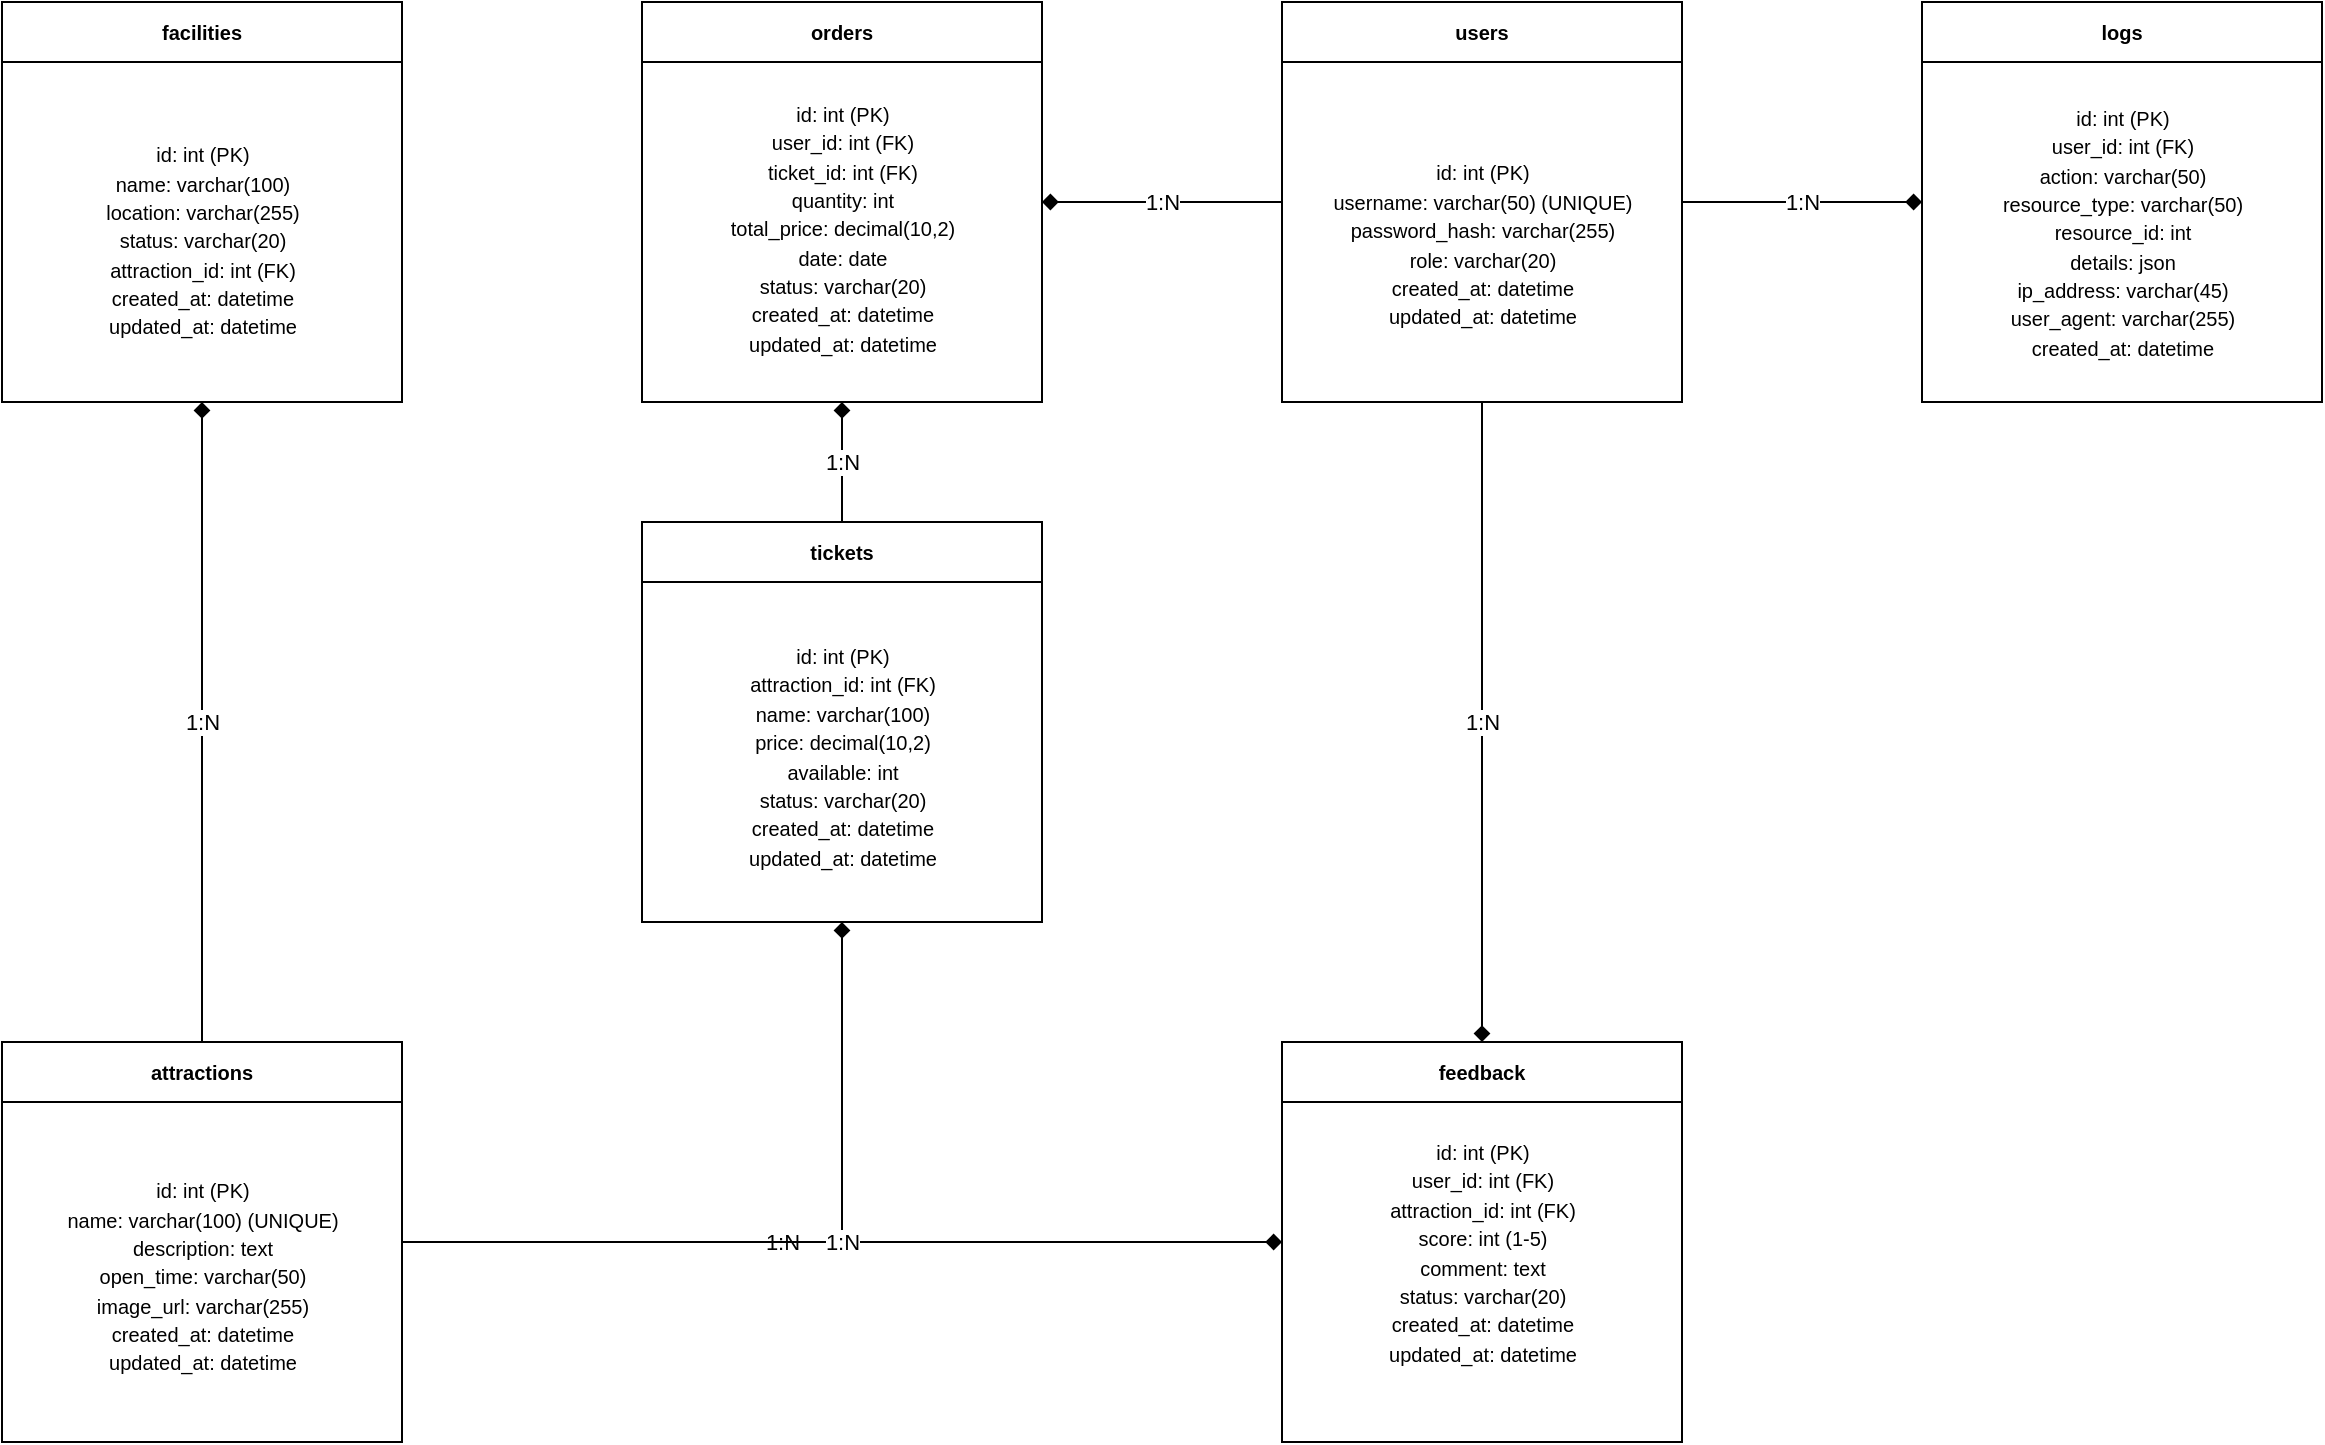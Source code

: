 <mxfile version="27.0.6">
  <diagram id="er_diagram" name="旅游景区信息管理系统ER图">
    <mxGraphModel dx="1554" dy="935" grid="1" gridSize="10" guides="1" tooltips="1" connect="1" arrows="1" fold="1" page="1" pageScale="1" pageWidth="850" pageHeight="1100" math="0" shadow="0">
      <root>
        <mxCell id="0" />
        <mxCell id="1" parent="0" />
        <mxCell id="9" value="1:N" style="edgeStyle=orthogonalEdgeStyle;rounded=0;html=1;jettySize=auto;orthogonalLoop=1;endArrow=diamond;endFill=1;" parent="1" source="2" target="3" edge="1">
          <mxGeometry relative="1" as="geometry">
            <mxPoint x="270" y="130" as="sourcePoint" />
            <mxPoint x="330" y="130" as="targetPoint" />
          </mxGeometry>
        </mxCell>
        <mxCell id="10" value="1:N" style="edgeStyle=orthogonalEdgeStyle;rounded=0;html=1;jettySize=auto;orthogonalLoop=1;endArrow=diamond;endFill=1;" parent="1" source="2" target="5" edge="1">
          <mxGeometry relative="1" as="geometry">
            <mxPoint x="160" y="210" as="sourcePoint" />
            <mxPoint x="160" y="300" as="targetPoint" />
          </mxGeometry>
        </mxCell>
        <mxCell id="11" value="1:N" style="edgeStyle=orthogonalEdgeStyle;rounded=0;html=1;jettySize=auto;orthogonalLoop=1;endArrow=diamond;endFill=1;" parent="1" source="4" target="6" edge="1">
          <mxGeometry relative="1" as="geometry">
            <mxPoint x="550" y="210" as="sourcePoint" />
            <mxPoint x="440" y="300" as="targetPoint" />
          </mxGeometry>
        </mxCell>
        <mxCell id="12" value="1:N" style="edgeStyle=orthogonalEdgeStyle;rounded=0;html=1;jettySize=auto;orthogonalLoop=1;endArrow=diamond;endFill=1;" parent="1" source="5" target="6" edge="1">
          <mxGeometry relative="1" as="geometry">
            <mxPoint x="270" y="340" as="sourcePoint" />
            <mxPoint x="330" y="340" as="targetPoint" />
          </mxGeometry>
        </mxCell>
        <mxCell id="13" value="1:N" style="edgeStyle=orthogonalEdgeStyle;rounded=0;html=1;jettySize=auto;orthogonalLoop=1;endArrow=diamond;endFill=1;" parent="1" source="4" target="7" edge="1">
          <mxGeometry relative="1" as="geometry">
            <mxPoint x="720" y="210" as="sourcePoint" />
            <mxPoint x="720" y="300" as="targetPoint" />
          </mxGeometry>
        </mxCell>
        <mxCell id="14" value="1:N" style="edgeStyle=orthogonalEdgeStyle;rounded=0;html=1;jettySize=auto;orthogonalLoop=1;endArrow=diamond;endFill=1;" parent="1" source="2" target="7" edge="1">
          <mxGeometry relative="1" as="geometry">
            <mxPoint x="160" y="210" as="sourcePoint" />
            <mxPoint x="720" y="340" as="targetPoint" />
            <Array as="waypoints">
              <mxPoint x="160" y="340" />
            </Array>
          </mxGeometry>
        </mxCell>
        <mxCell id="15" value="1:N" style="edgeStyle=orthogonalEdgeStyle;rounded=0;html=1;jettySize=auto;orthogonalLoop=1;endArrow=diamond;endFill=1;" parent="1" source="4" target="8" edge="1">
          <mxGeometry relative="1" as="geometry">
            <mxPoint x="830" y="210" as="sourcePoint" />
            <mxPoint x="950" y="300" as="targetPoint" />
          </mxGeometry>
        </mxCell>
        <mxCell id="LYH5F99DVlFDBM0IMPib-20" value="" style="group" vertex="1" connectable="0" parent="1">
          <mxGeometry x="40" y="80" width="200" height="200" as="geometry" />
        </mxCell>
        <mxCell id="3" value="&lt;b&gt;facilities&lt;/b&gt;" style="shape=table;startSize=30;container=1;collapsible=0;childLayout=tableLayout;fontSize=10;whiteSpace=wrap;html=1;" parent="LYH5F99DVlFDBM0IMPib-20" vertex="1">
          <mxGeometry width="200" height="200" as="geometry" />
        </mxCell>
        <mxCell id="LYH5F99DVlFDBM0IMPib-19" value="&lt;span style=&quot;font-size: 10px;&quot;&gt;id: int (PK)&lt;/span&gt;&lt;br style=&quot;font-size: 10px;&quot;&gt;&lt;span style=&quot;font-size: 10px;&quot;&gt;name: varchar(100)&lt;/span&gt;&lt;br style=&quot;font-size: 10px;&quot;&gt;&lt;span style=&quot;font-size: 10px;&quot;&gt;location: varchar(255)&lt;/span&gt;&lt;br style=&quot;font-size: 10px;&quot;&gt;&lt;span style=&quot;font-size: 10px;&quot;&gt;status: varchar(20)&lt;/span&gt;&lt;br style=&quot;font-size: 10px;&quot;&gt;&lt;span style=&quot;font-size: 10px;&quot;&gt;attraction_id: int (FK)&lt;/span&gt;&lt;br style=&quot;font-size: 10px;&quot;&gt;&lt;span style=&quot;font-size: 10px;&quot;&gt;created_at: datetime&lt;/span&gt;&lt;br style=&quot;font-size: 10px;&quot;&gt;&lt;span style=&quot;font-size: 10px;&quot;&gt;updated_at: datetime&lt;/span&gt;" style="text;strokeColor=none;align=center;fillColor=none;html=1;verticalAlign=middle;whiteSpace=wrap;rounded=0;" vertex="1" parent="LYH5F99DVlFDBM0IMPib-20">
          <mxGeometry x="4.545" y="50" width="190.909" height="137.5" as="geometry" />
        </mxCell>
        <mxCell id="LYH5F99DVlFDBM0IMPib-27" value="" style="group" vertex="1" connectable="0" parent="1">
          <mxGeometry x="360" y="80" width="200" height="200" as="geometry" />
        </mxCell>
        <mxCell id="6" value="&lt;b&gt;orders&lt;/b&gt;" style="shape=table;startSize=30;container=1;collapsible=0;childLayout=tableLayout;fontSize=10;whiteSpace=wrap;html=1;" parent="LYH5F99DVlFDBM0IMPib-27" vertex="1">
          <mxGeometry width="200" height="200" as="geometry" />
        </mxCell>
        <mxCell id="LYH5F99DVlFDBM0IMPib-21" value="&lt;span style=&quot;font-size: 10px;&quot;&gt;id: int (PK)&lt;/span&gt;&lt;br style=&quot;font-size: 10px;&quot;&gt;&lt;span style=&quot;font-size: 10px;&quot;&gt;user_id: int (FK)&lt;/span&gt;&lt;br style=&quot;font-size: 10px;&quot;&gt;&lt;span style=&quot;font-size: 10px;&quot;&gt;ticket_id: int (FK)&lt;/span&gt;&lt;br style=&quot;font-size: 10px;&quot;&gt;&lt;span style=&quot;font-size: 10px;&quot;&gt;quantity: int&lt;/span&gt;&lt;br style=&quot;font-size: 10px;&quot;&gt;&lt;span style=&quot;font-size: 10px;&quot;&gt;total_price: decimal(10,2)&lt;/span&gt;&lt;br style=&quot;font-size: 10px;&quot;&gt;&lt;span style=&quot;font-size: 10px;&quot;&gt;date: date&lt;/span&gt;&lt;br style=&quot;font-size: 10px;&quot;&gt;&lt;span style=&quot;font-size: 10px;&quot;&gt;status: varchar(20)&lt;/span&gt;&lt;br style=&quot;font-size: 10px;&quot;&gt;&lt;span style=&quot;font-size: 10px;&quot;&gt;created_at: datetime&lt;/span&gt;&lt;br style=&quot;font-size: 10px;&quot;&gt;&lt;span style=&quot;font-size: 10px;&quot;&gt;updated_at: datetime&lt;/span&gt;" style="text;strokeColor=none;align=center;fillColor=none;html=1;verticalAlign=middle;whiteSpace=wrap;rounded=0;" vertex="1" parent="LYH5F99DVlFDBM0IMPib-27">
          <mxGeometry x="4.545" y="45" width="190.909" height="135" as="geometry" />
        </mxCell>
        <mxCell id="LYH5F99DVlFDBM0IMPib-28" value="" style="group" vertex="1" connectable="0" parent="1">
          <mxGeometry x="680" y="80" width="200" height="200" as="geometry" />
        </mxCell>
        <mxCell id="4" value="&lt;b&gt;users&lt;/b&gt;" style="shape=table;startSize=30;container=1;collapsible=0;childLayout=tableLayout;fontSize=10;whiteSpace=wrap;html=1;" parent="LYH5F99DVlFDBM0IMPib-28" vertex="1">
          <mxGeometry width="200" height="200" as="geometry" />
        </mxCell>
        <mxCell id="LYH5F99DVlFDBM0IMPib-22" value="&lt;span style=&quot;font-size: 10px;&quot;&gt;id: int (PK)&lt;/span&gt;&lt;br style=&quot;font-size: 10px;&quot;&gt;&lt;span style=&quot;font-size: 10px;&quot;&gt;username: varchar(50) (UNIQUE)&lt;/span&gt;&lt;br style=&quot;font-size: 10px;&quot;&gt;&lt;span style=&quot;font-size: 10px;&quot;&gt;password_hash: varchar(255)&lt;/span&gt;&lt;br style=&quot;font-size: 10px;&quot;&gt;&lt;span style=&quot;font-size: 10px;&quot;&gt;role: varchar(20)&lt;/span&gt;&lt;br style=&quot;font-size: 10px;&quot;&gt;&lt;span style=&quot;font-size: 10px;&quot;&gt;created_at: datetime&lt;/span&gt;&lt;br style=&quot;font-size: 10px;&quot;&gt;&lt;span style=&quot;font-size: 10px;&quot;&gt;updated_at: datetime&lt;/span&gt;" style="text;strokeColor=none;align=center;fillColor=none;html=1;verticalAlign=middle;whiteSpace=wrap;rounded=0;" vertex="1" parent="LYH5F99DVlFDBM0IMPib-28">
          <mxGeometry x="4.545" y="42.857" width="190.909" height="157.143" as="geometry" />
        </mxCell>
        <mxCell id="LYH5F99DVlFDBM0IMPib-29" value="" style="group" vertex="1" connectable="0" parent="1">
          <mxGeometry x="1000" y="80" width="200" height="200" as="geometry" />
        </mxCell>
        <mxCell id="8" value="&lt;b&gt;logs&lt;/b&gt;" style="shape=table;startSize=30;container=1;collapsible=0;childLayout=tableLayout;fontSize=10;whiteSpace=wrap;html=1;" parent="LYH5F99DVlFDBM0IMPib-29" vertex="1">
          <mxGeometry width="200" height="200" as="geometry" />
        </mxCell>
        <mxCell id="LYH5F99DVlFDBM0IMPib-23" value="&lt;span style=&quot;font-size: 10px;&quot;&gt;id: int (PK)&lt;/span&gt;&lt;br style=&quot;font-size: 10px;&quot;&gt;&lt;span style=&quot;font-size: 10px;&quot;&gt;user_id: int (FK)&lt;/span&gt;&lt;br style=&quot;font-size: 10px;&quot;&gt;&lt;span style=&quot;font-size: 10px;&quot;&gt;action: varchar(50)&lt;/span&gt;&lt;br style=&quot;font-size: 10px;&quot;&gt;&lt;span style=&quot;font-size: 10px;&quot;&gt;resource_type: varchar(50)&lt;/span&gt;&lt;br style=&quot;font-size: 10px;&quot;&gt;&lt;span style=&quot;font-size: 10px;&quot;&gt;resource_id: int&lt;/span&gt;&lt;br style=&quot;font-size: 10px;&quot;&gt;&lt;span style=&quot;font-size: 10px;&quot;&gt;details: json&lt;/span&gt;&lt;br style=&quot;font-size: 10px;&quot;&gt;&lt;span style=&quot;font-size: 10px;&quot;&gt;ip_address: varchar(45)&lt;/span&gt;&lt;br style=&quot;font-size: 10px;&quot;&gt;&lt;span style=&quot;font-size: 10px;&quot;&gt;user_agent: varchar(255)&lt;/span&gt;&lt;br style=&quot;font-size: 10px;&quot;&gt;&lt;span style=&quot;font-size: 10px;&quot;&gt;created_at: datetime&lt;/span&gt;" style="text;strokeColor=none;align=center;fillColor=none;html=1;verticalAlign=middle;whiteSpace=wrap;rounded=0;" vertex="1" parent="LYH5F99DVlFDBM0IMPib-29">
          <mxGeometry x="4.545" y="40" width="190.909" height="150" as="geometry" />
        </mxCell>
        <mxCell id="LYH5F99DVlFDBM0IMPib-30" value="" style="group" vertex="1" connectable="0" parent="1">
          <mxGeometry x="360" y="340" width="200" height="200" as="geometry" />
        </mxCell>
        <mxCell id="5" value="&lt;b&gt;tickets&lt;/b&gt;" style="shape=table;startSize=30;container=1;collapsible=0;childLayout=tableLayout;fontSize=10;whiteSpace=wrap;html=1;" parent="LYH5F99DVlFDBM0IMPib-30" vertex="1">
          <mxGeometry width="200" height="200" as="geometry" />
        </mxCell>
        <mxCell id="LYH5F99DVlFDBM0IMPib-25" value="&lt;span style=&quot;font-size: 10px;&quot;&gt;id: int (PK)&lt;/span&gt;&lt;br style=&quot;font-size: 10px;&quot;&gt;&lt;span style=&quot;font-size: 10px;&quot;&gt;attraction_id: int (FK)&lt;/span&gt;&lt;br style=&quot;font-size: 10px;&quot;&gt;&lt;span style=&quot;font-size: 10px;&quot;&gt;name: varchar(100)&lt;/span&gt;&lt;br style=&quot;font-size: 10px;&quot;&gt;&lt;span style=&quot;font-size: 10px;&quot;&gt;price: decimal(10,2)&lt;/span&gt;&lt;br style=&quot;font-size: 10px;&quot;&gt;&lt;span style=&quot;font-size: 10px;&quot;&gt;available: int&lt;/span&gt;&lt;br style=&quot;font-size: 10px;&quot;&gt;&lt;span style=&quot;font-size: 10px;&quot;&gt;status: varchar(20)&lt;/span&gt;&lt;br style=&quot;font-size: 10px;&quot;&gt;&lt;span style=&quot;font-size: 10px;&quot;&gt;created_at: datetime&lt;/span&gt;&lt;br style=&quot;font-size: 10px;&quot;&gt;&lt;span style=&quot;font-size: 10px;&quot;&gt;updated_at: datetime&lt;/span&gt;" style="text;strokeColor=none;align=center;fillColor=none;html=1;verticalAlign=middle;whiteSpace=wrap;rounded=0;" vertex="1" parent="LYH5F99DVlFDBM0IMPib-30">
          <mxGeometry x="4.545" y="41.667" width="190.909" height="150" as="geometry" />
        </mxCell>
        <mxCell id="LYH5F99DVlFDBM0IMPib-31" value="" style="group" vertex="1" connectable="0" parent="1">
          <mxGeometry x="40" y="600" width="200" height="200" as="geometry" />
        </mxCell>
        <mxCell id="2" value="&lt;b&gt;attractions&lt;/b&gt;" style="shape=table;startSize=30;container=1;collapsible=0;childLayout=tableLayout;fontSize=10;whiteSpace=wrap;html=1;" parent="LYH5F99DVlFDBM0IMPib-31" vertex="1">
          <mxGeometry width="200" height="200" as="geometry" />
        </mxCell>
        <mxCell id="LYH5F99DVlFDBM0IMPib-26" value="&lt;span style=&quot;font-size: 10px;&quot;&gt;id: int (PK)&lt;/span&gt;&lt;br style=&quot;font-size: 10px;&quot;&gt;&lt;span style=&quot;font-size: 10px;&quot;&gt;name: varchar(100) (UNIQUE)&lt;/span&gt;&lt;br style=&quot;font-size: 10px;&quot;&gt;&lt;span style=&quot;font-size: 10px;&quot;&gt;description: text&lt;/span&gt;&lt;br style=&quot;font-size: 10px;&quot;&gt;&lt;span style=&quot;font-size: 10px;&quot;&gt;open_time: varchar(50)&lt;/span&gt;&lt;br style=&quot;font-size: 10px;&quot;&gt;&lt;span style=&quot;font-size: 10px;&quot;&gt;image_url: varchar(255)&lt;/span&gt;&lt;br style=&quot;font-size: 10px;&quot;&gt;&lt;span style=&quot;font-size: 10px;&quot;&gt;created_at: datetime&lt;/span&gt;&lt;br style=&quot;font-size: 10px;&quot;&gt;&lt;span style=&quot;font-size: 10px;&quot;&gt;updated_at: datetime&lt;/span&gt;" style="text;strokeColor=none;align=center;fillColor=none;html=1;verticalAlign=middle;whiteSpace=wrap;rounded=0;" vertex="1" parent="LYH5F99DVlFDBM0IMPib-31">
          <mxGeometry x="4.545" y="44.444" width="190.909" height="144.444" as="geometry" />
        </mxCell>
        <mxCell id="LYH5F99DVlFDBM0IMPib-32" value="" style="group" vertex="1" connectable="0" parent="1">
          <mxGeometry x="680" y="600" width="200" height="200" as="geometry" />
        </mxCell>
        <mxCell id="7" value="&lt;b&gt;feedback&lt;/b&gt;" style="shape=table;startSize=30;container=1;collapsible=0;childLayout=tableLayout;fontSize=10;whiteSpace=wrap;html=1;" parent="LYH5F99DVlFDBM0IMPib-32" vertex="1">
          <mxGeometry width="200" height="200" as="geometry" />
        </mxCell>
        <mxCell id="LYH5F99DVlFDBM0IMPib-24" value="&lt;span style=&quot;font-size: 10px;&quot;&gt;id: int (PK)&lt;/span&gt;&lt;br style=&quot;font-size: 10px;&quot;&gt;&lt;span style=&quot;font-size: 10px;&quot;&gt;user_id: int (FK)&lt;/span&gt;&lt;br style=&quot;font-size: 10px;&quot;&gt;&lt;span style=&quot;font-size: 10px;&quot;&gt;attraction_id: int (FK)&lt;/span&gt;&lt;br style=&quot;font-size: 10px;&quot;&gt;&lt;span style=&quot;font-size: 10px;&quot;&gt;score: int (1-5)&lt;/span&gt;&lt;br style=&quot;font-size: 10px;&quot;&gt;&lt;span style=&quot;font-size: 10px;&quot;&gt;comment: text&lt;/span&gt;&lt;br style=&quot;font-size: 10px;&quot;&gt;&lt;span style=&quot;font-size: 10px;&quot;&gt;status: varchar(20)&lt;/span&gt;&lt;br style=&quot;font-size: 10px;&quot;&gt;&lt;span style=&quot;font-size: 10px;&quot;&gt;created_at: datetime&lt;/span&gt;&lt;br style=&quot;font-size: 10px;&quot;&gt;&lt;span style=&quot;font-size: 10px;&quot;&gt;updated_at: datetime&lt;/span&gt;" style="text;strokeColor=none;align=center;fillColor=none;html=1;verticalAlign=middle;whiteSpace=wrap;rounded=0;" vertex="1" parent="LYH5F99DVlFDBM0IMPib-32">
          <mxGeometry x="4.545" y="40" width="190.909" height="130" as="geometry" />
        </mxCell>
      </root>
    </mxGraphModel>
  </diagram>
</mxfile>
